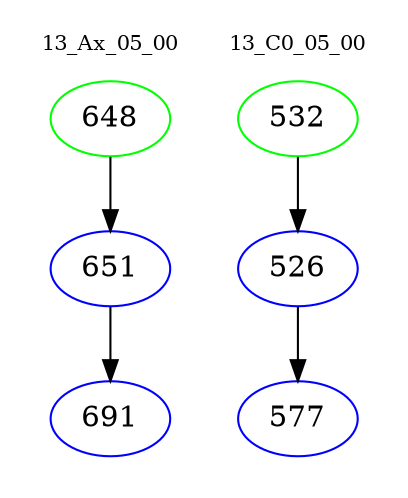 digraph{
subgraph cluster_0 {
color = white
label = "13_Ax_05_00";
fontsize=10;
T0_648 [label="648", color="green"]
T0_648 -> T0_651 [color="black"]
T0_651 [label="651", color="blue"]
T0_651 -> T0_691 [color="black"]
T0_691 [label="691", color="blue"]
}
subgraph cluster_1 {
color = white
label = "13_C0_05_00";
fontsize=10;
T1_532 [label="532", color="green"]
T1_532 -> T1_526 [color="black"]
T1_526 [label="526", color="blue"]
T1_526 -> T1_577 [color="black"]
T1_577 [label="577", color="blue"]
}
}
